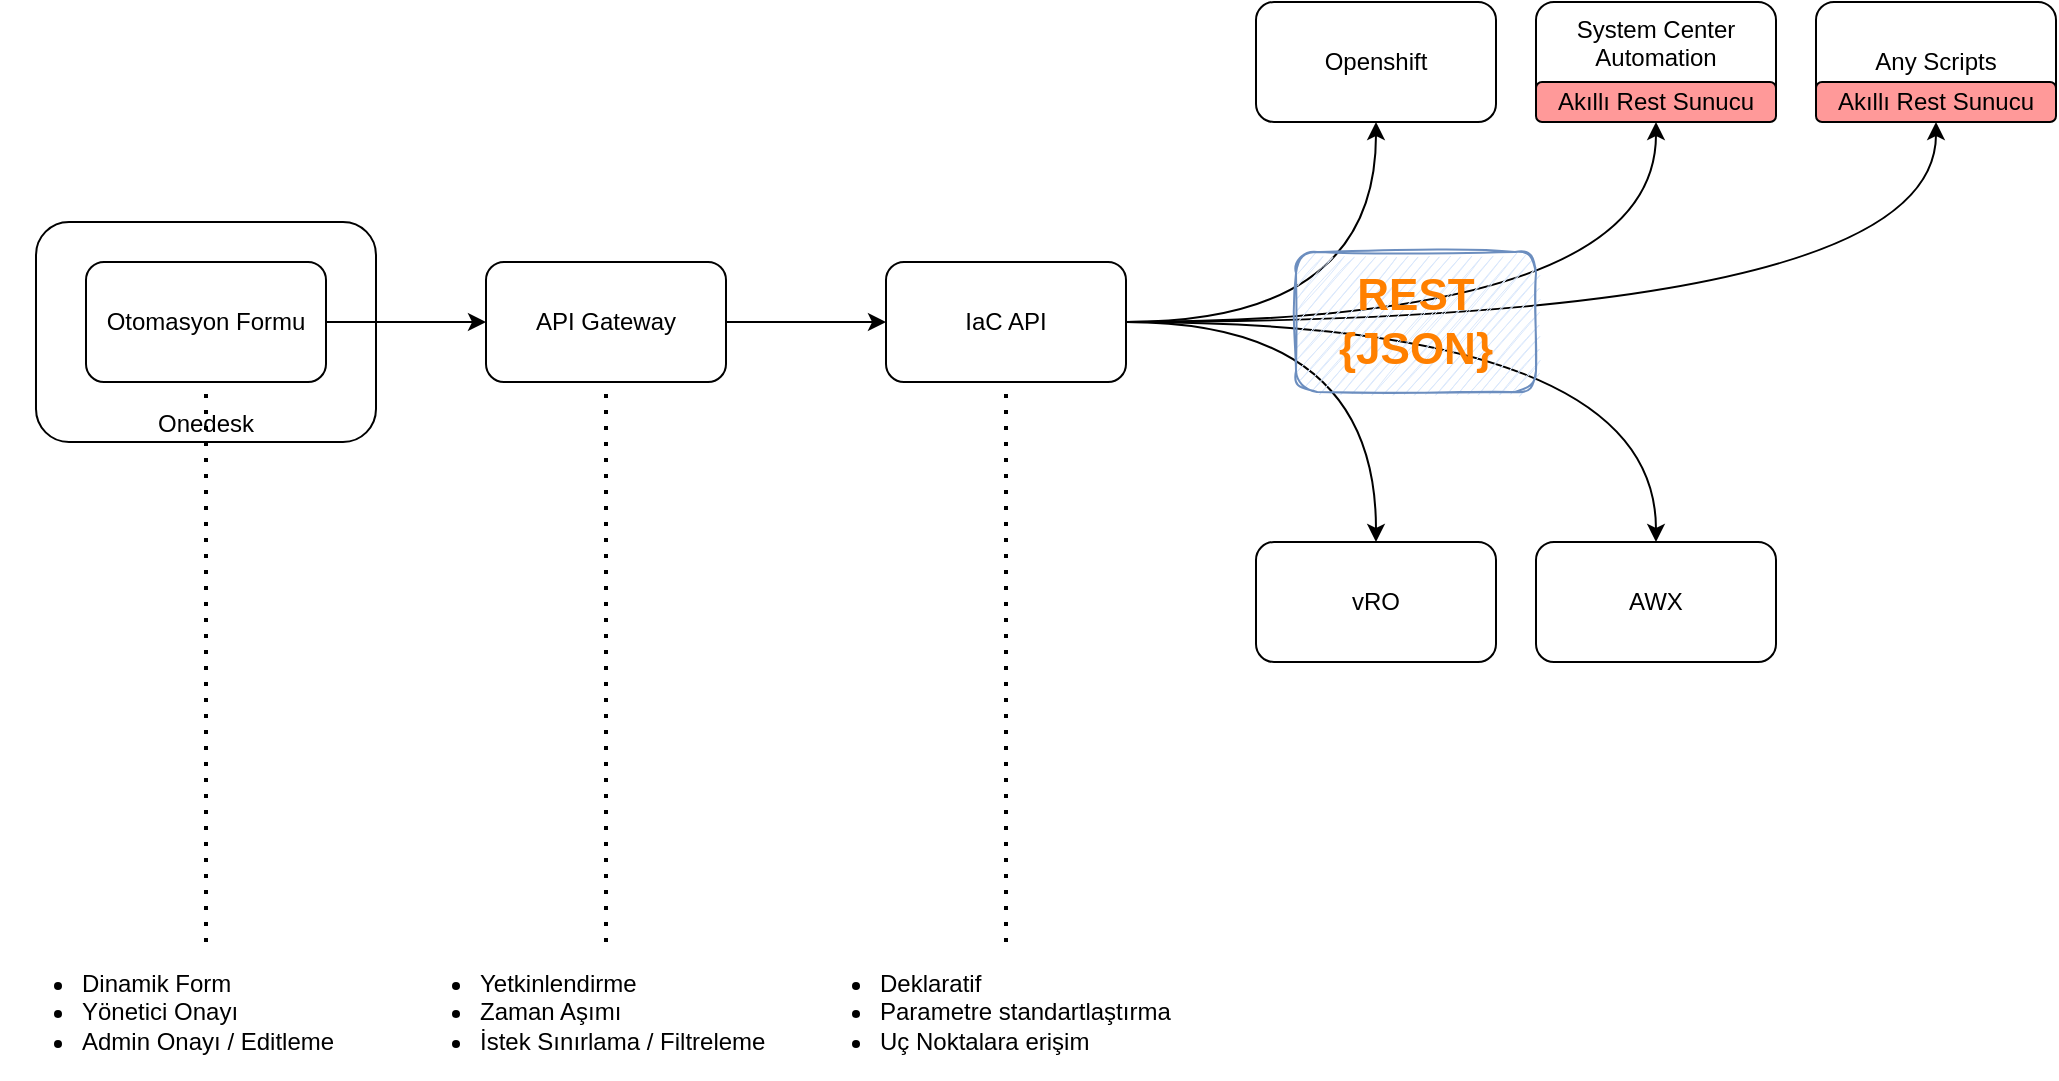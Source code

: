 <mxfile version="14.4.4" type="github">
  <diagram id="VId-ajfQ98P209X-Y0n-" name="Genel Bakış">
    <mxGraphModel dx="1298" dy="865" grid="1" gridSize="10" guides="1" tooltips="1" connect="1" arrows="1" fold="1" page="1" pageScale="1" pageWidth="850" pageHeight="1100" math="0" shadow="0">
      <root>
        <mxCell id="0" />
        <mxCell id="1" parent="0" />
        <mxCell id="7JM_dHLCx0jgmLOJxTqQ-1" value="Onedesk" style="rounded=1;whiteSpace=wrap;html=1;verticalAlign=bottom;" vertex="1" parent="1">
          <mxGeometry x="80" y="240" width="170" height="110" as="geometry" />
        </mxCell>
        <mxCell id="7JM_dHLCx0jgmLOJxTqQ-5" value="" style="edgeStyle=orthogonalEdgeStyle;rounded=0;orthogonalLoop=1;jettySize=auto;html=1;" edge="1" parent="1" source="7JM_dHLCx0jgmLOJxTqQ-2" target="7JM_dHLCx0jgmLOJxTqQ-4">
          <mxGeometry relative="1" as="geometry" />
        </mxCell>
        <mxCell id="7JM_dHLCx0jgmLOJxTqQ-2" value="Otomasyon Formu" style="whiteSpace=wrap;html=1;rounded=1;" vertex="1" parent="1">
          <mxGeometry x="105" y="260" width="120" height="60" as="geometry" />
        </mxCell>
        <mxCell id="7JM_dHLCx0jgmLOJxTqQ-7" value="" style="edgeStyle=orthogonalEdgeStyle;rounded=0;orthogonalLoop=1;jettySize=auto;html=1;" edge="1" parent="1" source="7JM_dHLCx0jgmLOJxTqQ-4" target="7JM_dHLCx0jgmLOJxTqQ-6">
          <mxGeometry relative="1" as="geometry" />
        </mxCell>
        <mxCell id="7JM_dHLCx0jgmLOJxTqQ-4" value="API Gateway" style="whiteSpace=wrap;html=1;rounded=1;" vertex="1" parent="1">
          <mxGeometry x="305" y="260" width="120" height="60" as="geometry" />
        </mxCell>
        <mxCell id="7JM_dHLCx0jgmLOJxTqQ-11" value="" style="edgeStyle=orthogonalEdgeStyle;orthogonalLoop=1;jettySize=auto;html=1;curved=1;" edge="1" parent="1" source="7JM_dHLCx0jgmLOJxTqQ-6" target="7JM_dHLCx0jgmLOJxTqQ-10">
          <mxGeometry relative="1" as="geometry" />
        </mxCell>
        <mxCell id="7JM_dHLCx0jgmLOJxTqQ-13" value="" style="edgeStyle=orthogonalEdgeStyle;curved=1;orthogonalLoop=1;jettySize=auto;html=1;" edge="1" parent="1" source="7JM_dHLCx0jgmLOJxTqQ-6" target="7JM_dHLCx0jgmLOJxTqQ-12">
          <mxGeometry relative="1" as="geometry" />
        </mxCell>
        <mxCell id="7JM_dHLCx0jgmLOJxTqQ-15" style="edgeStyle=orthogonalEdgeStyle;curved=1;orthogonalLoop=1;jettySize=auto;html=1;exitX=1;exitY=0.5;exitDx=0;exitDy=0;entryX=0.5;entryY=0;entryDx=0;entryDy=0;" edge="1" parent="1" source="7JM_dHLCx0jgmLOJxTqQ-6" target="7JM_dHLCx0jgmLOJxTqQ-17">
          <mxGeometry relative="1" as="geometry">
            <mxPoint x="830" y="350" as="targetPoint" />
          </mxGeometry>
        </mxCell>
        <mxCell id="7JM_dHLCx0jgmLOJxTqQ-18" style="edgeStyle=orthogonalEdgeStyle;curved=1;orthogonalLoop=1;jettySize=auto;html=1;exitX=1;exitY=0.5;exitDx=0;exitDy=0;" edge="1" parent="1" source="7JM_dHLCx0jgmLOJxTqQ-6" target="7JM_dHLCx0jgmLOJxTqQ-19">
          <mxGeometry relative="1" as="geometry">
            <mxPoint x="840" y="190" as="targetPoint" />
          </mxGeometry>
        </mxCell>
        <mxCell id="7JM_dHLCx0jgmLOJxTqQ-21" style="edgeStyle=orthogonalEdgeStyle;curved=1;orthogonalLoop=1;jettySize=auto;html=1;exitX=1;exitY=0.5;exitDx=0;exitDy=0;" edge="1" parent="1" source="7JM_dHLCx0jgmLOJxTqQ-6" target="7JM_dHLCx0jgmLOJxTqQ-22">
          <mxGeometry relative="1" as="geometry">
            <mxPoint x="990" y="190" as="targetPoint" />
          </mxGeometry>
        </mxCell>
        <mxCell id="7JM_dHLCx0jgmLOJxTqQ-6" value="IaC API" style="whiteSpace=wrap;html=1;rounded=1;" vertex="1" parent="1">
          <mxGeometry x="505" y="260" width="120" height="60" as="geometry" />
        </mxCell>
        <mxCell id="7JM_dHLCx0jgmLOJxTqQ-10" value="vRO" style="whiteSpace=wrap;html=1;rounded=1;" vertex="1" parent="1">
          <mxGeometry x="690" y="400" width="120" height="60" as="geometry" />
        </mxCell>
        <mxCell id="7JM_dHLCx0jgmLOJxTqQ-12" value="Openshift" style="whiteSpace=wrap;html=1;rounded=1;" vertex="1" parent="1">
          <mxGeometry x="690" y="130" width="120" height="60" as="geometry" />
        </mxCell>
        <mxCell id="7JM_dHLCx0jgmLOJxTqQ-17" value="AWX" style="rounded=1;whiteSpace=wrap;html=1;" vertex="1" parent="1">
          <mxGeometry x="830" y="400" width="120" height="60" as="geometry" />
        </mxCell>
        <mxCell id="7JM_dHLCx0jgmLOJxTqQ-19" value="System Center Automation" style="rounded=1;whiteSpace=wrap;html=1;verticalAlign=top;" vertex="1" parent="1">
          <mxGeometry x="830" y="130" width="120" height="60" as="geometry" />
        </mxCell>
        <mxCell id="7JM_dHLCx0jgmLOJxTqQ-22" value="Any Scripts" style="rounded=1;whiteSpace=wrap;html=1;" vertex="1" parent="1">
          <mxGeometry x="970" y="130" width="120" height="60" as="geometry" />
        </mxCell>
        <mxCell id="7JM_dHLCx0jgmLOJxTqQ-23" value="Akıllı Rest Sunucu" style="rounded=1;whiteSpace=wrap;html=1;fillColor=#FF9999;" vertex="1" parent="1">
          <mxGeometry x="970" y="170" width="120" height="20" as="geometry" />
        </mxCell>
        <mxCell id="7JM_dHLCx0jgmLOJxTqQ-25" value="Akıllı Rest Sunucu" style="rounded=1;whiteSpace=wrap;html=1;fillColor=#FF9999;" vertex="1" parent="1">
          <mxGeometry x="830" y="170" width="120" height="20" as="geometry" />
        </mxCell>
        <mxCell id="7JM_dHLCx0jgmLOJxTqQ-35" value="" style="endArrow=none;dashed=1;html=1;dashPattern=1 3;strokeWidth=2;entryX=0.5;entryY=1;entryDx=0;entryDy=0;exitX=0.5;exitY=0;exitDx=0;exitDy=0;" edge="1" parent="1" source="7JM_dHLCx0jgmLOJxTqQ-37" target="7JM_dHLCx0jgmLOJxTqQ-2">
          <mxGeometry width="50" height="50" relative="1" as="geometry">
            <mxPoint x="165" y="470" as="sourcePoint" />
            <mxPoint x="200" y="380" as="targetPoint" />
          </mxGeometry>
        </mxCell>
        <mxCell id="7JM_dHLCx0jgmLOJxTqQ-37" value="&lt;ul&gt;&lt;li&gt;Dinamik Form&lt;br&gt;&lt;/li&gt;&lt;li&gt;Yönetici Onayı&lt;/li&gt;&lt;li&gt;Admin Onayı / Editleme&lt;/li&gt;&lt;/ul&gt;" style="text;html=1;strokeColor=none;fillColor=none;align=left;verticalAlign=middle;whiteSpace=wrap;rounded=0;dashed=1;spacingTop=10;spacing=0;" vertex="1" parent="1">
          <mxGeometry x="62.5" y="600" width="205" height="60" as="geometry" />
        </mxCell>
        <mxCell id="7JM_dHLCx0jgmLOJxTqQ-38" value="" style="endArrow=none;dashed=1;html=1;dashPattern=1 3;strokeWidth=2;entryX=0.5;entryY=1;entryDx=0;entryDy=0;exitX=0.5;exitY=0;exitDx=0;exitDy=0;" edge="1" parent="1" source="7JM_dHLCx0jgmLOJxTqQ-39" target="7JM_dHLCx0jgmLOJxTqQ-4">
          <mxGeometry width="50" height="50" relative="1" as="geometry">
            <mxPoint x="370" y="600" as="sourcePoint" />
            <mxPoint x="360" y="370" as="targetPoint" />
          </mxGeometry>
        </mxCell>
        <mxCell id="7JM_dHLCx0jgmLOJxTqQ-39" value="&lt;ul&gt;&lt;li&gt;Yetkinlendirme&lt;/li&gt;&lt;li&gt;Zaman Aşımı&lt;/li&gt;&lt;li&gt;İstek Sınırlama / Filtreleme&lt;/li&gt;&lt;/ul&gt;" style="text;html=1;strokeColor=none;fillColor=none;align=left;verticalAlign=middle;whiteSpace=wrap;rounded=0;dashed=1;spacingTop=10;spacing=-1;" vertex="1" parent="1">
          <mxGeometry x="262.5" y="600" width="205" height="60" as="geometry" />
        </mxCell>
        <mxCell id="7JM_dHLCx0jgmLOJxTqQ-27" value="&lt;font color=&quot;#ff8000&quot;&gt;&lt;span style=&quot;font-size: 22px&quot;&gt;REST&lt;br&gt;{JSON}&lt;/span&gt;&lt;/font&gt;" style="text;html=1;strokeColor=#6c8ebf;fillColor=#dae8fc;align=center;verticalAlign=middle;whiteSpace=wrap;rounded=1;fontStyle=1;sketch=1;" vertex="1" parent="1">
          <mxGeometry x="710" y="255" width="120" height="70" as="geometry" />
        </mxCell>
        <mxCell id="7JM_dHLCx0jgmLOJxTqQ-43" value="" style="endArrow=none;dashed=1;html=1;dashPattern=1 3;strokeWidth=2;entryX=0.5;entryY=1;entryDx=0;entryDy=0;" edge="1" parent="1" target="7JM_dHLCx0jgmLOJxTqQ-6">
          <mxGeometry width="50" height="50" relative="1" as="geometry">
            <mxPoint x="565" y="600" as="sourcePoint" />
            <mxPoint x="580" y="380" as="targetPoint" />
          </mxGeometry>
        </mxCell>
        <mxCell id="7JM_dHLCx0jgmLOJxTqQ-44" value="&lt;ul&gt;&lt;li&gt;Deklaratif&lt;/li&gt;&lt;li&gt;Parametre standartlaştırma&lt;/li&gt;&lt;li&gt;Uç Noktalara erişim&lt;/li&gt;&lt;/ul&gt;" style="text;html=1;strokeColor=none;fillColor=none;align=left;verticalAlign=middle;whiteSpace=wrap;rounded=0;dashed=1;spacingTop=10;spacing=-1;" vertex="1" parent="1">
          <mxGeometry x="462.5" y="600" width="205" height="60" as="geometry" />
        </mxCell>
      </root>
    </mxGraphModel>
  </diagram>
</mxfile>
